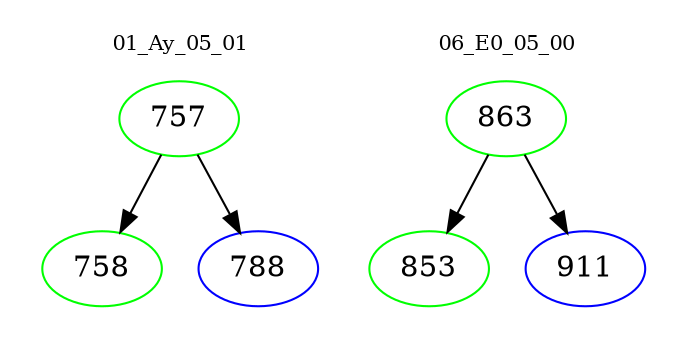 digraph{
subgraph cluster_0 {
color = white
label = "01_Ay_05_01";
fontsize=10;
T0_757 [label="757", color="green"]
T0_757 -> T0_758 [color="black"]
T0_758 [label="758", color="green"]
T0_757 -> T0_788 [color="black"]
T0_788 [label="788", color="blue"]
}
subgraph cluster_1 {
color = white
label = "06_E0_05_00";
fontsize=10;
T1_863 [label="863", color="green"]
T1_863 -> T1_853 [color="black"]
T1_853 [label="853", color="green"]
T1_863 -> T1_911 [color="black"]
T1_911 [label="911", color="blue"]
}
}
